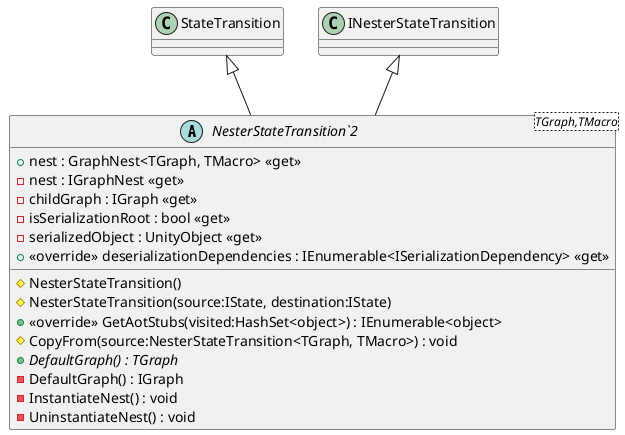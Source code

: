 @startuml
abstract class "NesterStateTransition`2"<TGraph,TMacro> {
    # NesterStateTransition()
    # NesterStateTransition(source:IState, destination:IState)
    + nest : GraphNest<TGraph, TMacro> <<get>>
    - nest : IGraphNest <<get>>
    - childGraph : IGraph <<get>>
    - isSerializationRoot : bool <<get>>
    - serializedObject : UnityObject <<get>>
    + <<override>> deserializationDependencies : IEnumerable<ISerializationDependency> <<get>>
    + <<override>> GetAotStubs(visited:HashSet<object>) : IEnumerable<object>
    # CopyFrom(source:NesterStateTransition<TGraph, TMacro>) : void
    + {abstract} DefaultGraph() : TGraph
    - DefaultGraph() : IGraph
    - InstantiateNest() : void
    - UninstantiateNest() : void
}
StateTransition <|-- "NesterStateTransition`2"
INesterStateTransition <|-- "NesterStateTransition`2"
@enduml
